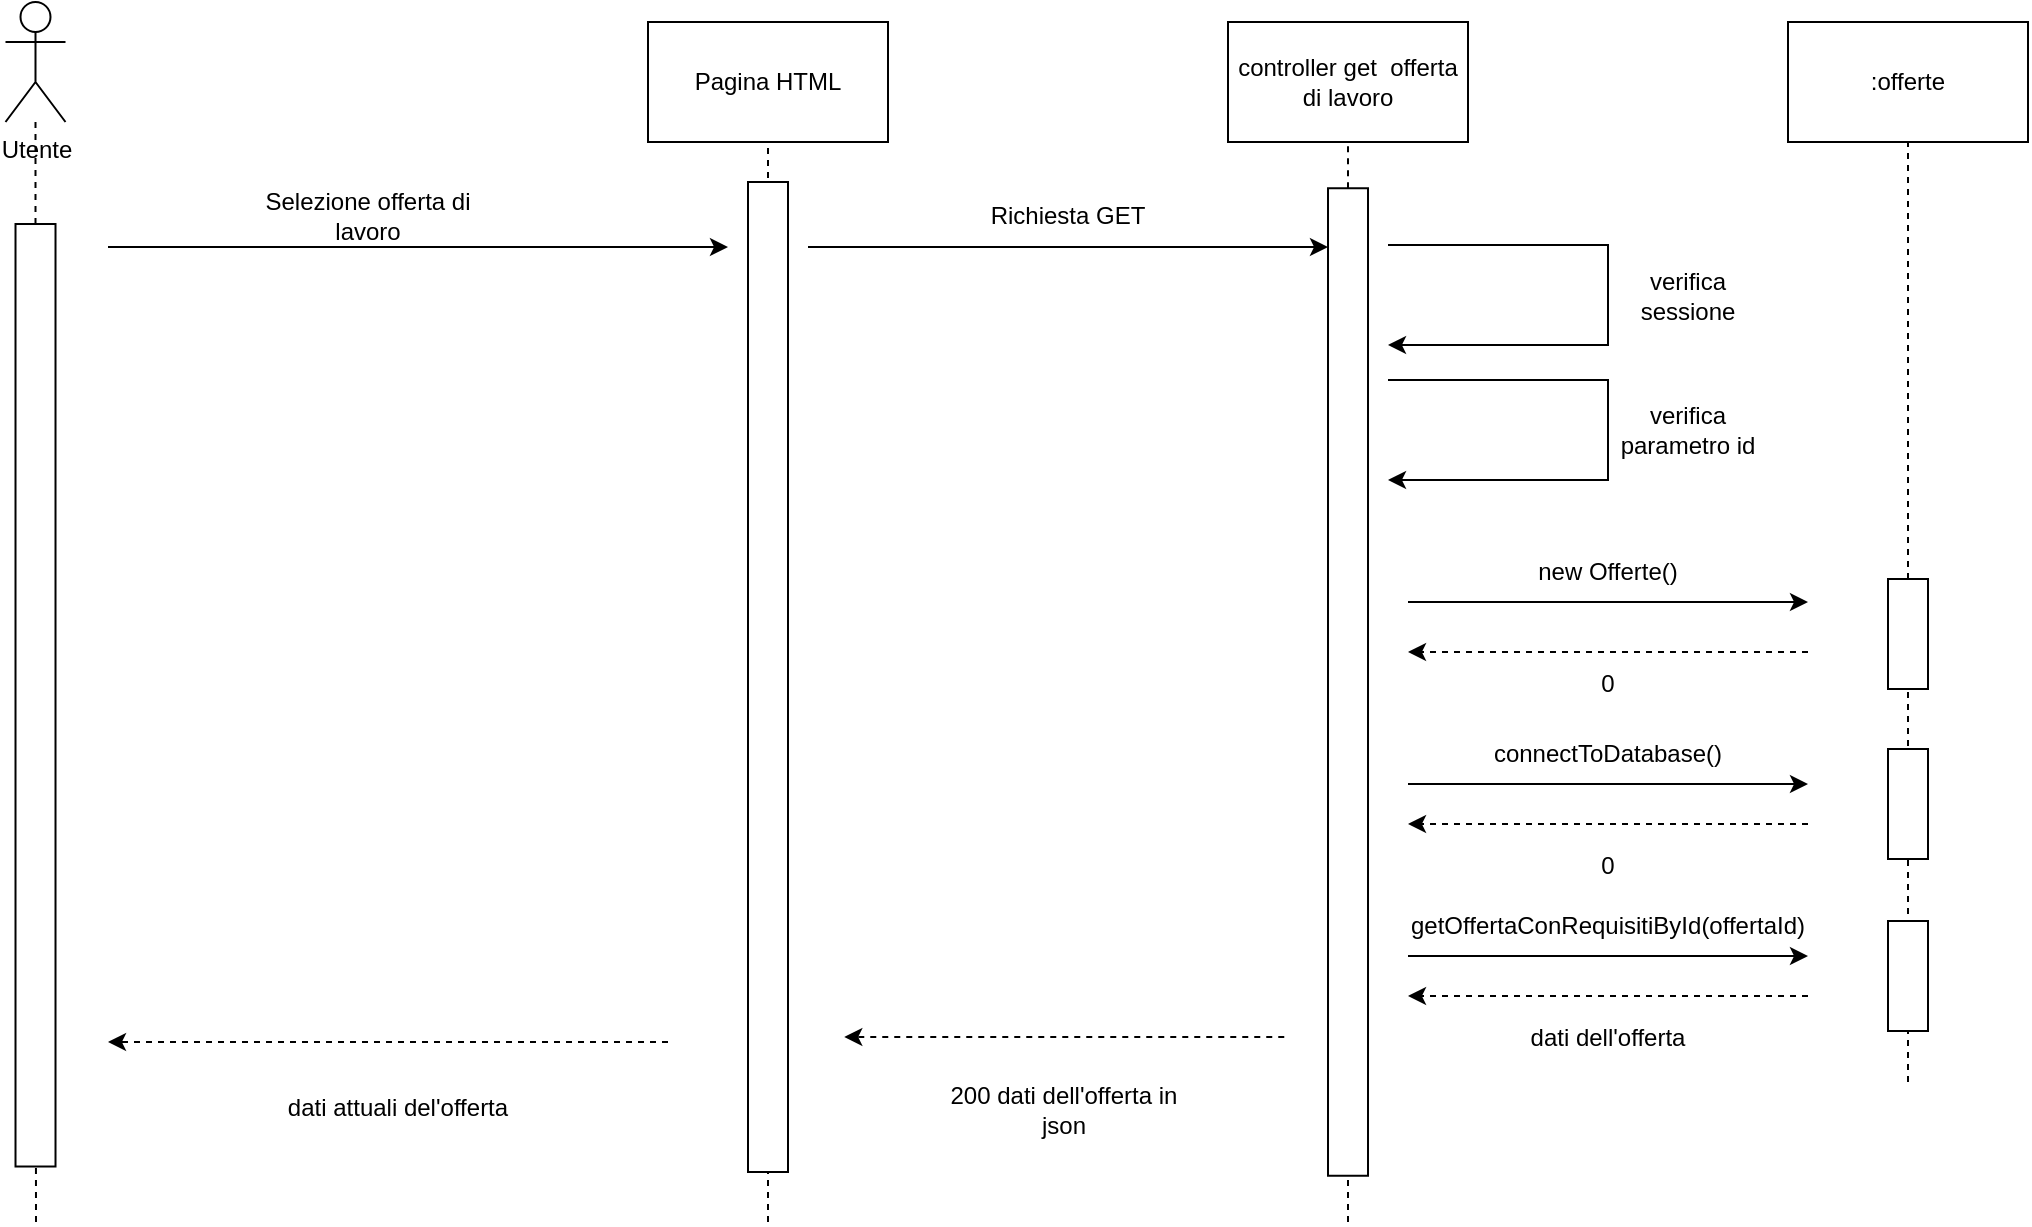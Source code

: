 <mxfile version="27.1.4">
  <diagram id="gwUhwwIQdEspnQJv_WbK" name="Pagina-1">
    <mxGraphModel dx="1699" dy="1652" grid="1" gridSize="10" guides="1" tooltips="1" connect="1" arrows="1" fold="1" page="1" pageScale="1" pageWidth="827" pageHeight="1169" math="0" shadow="0">
      <root>
        <mxCell id="0" />
        <mxCell id="1" parent="0" />
        <mxCell id="FgpJdpsvdST_ZWDqFQEa-1" value="Utente" style="shape=umlActor;verticalLabelPosition=bottom;verticalAlign=top;html=1;outlineConnect=0;" parent="1" vertex="1">
          <mxGeometry x="-351.25" y="-150" width="30" height="60" as="geometry" />
        </mxCell>
        <mxCell id="FgpJdpsvdST_ZWDqFQEa-4" value="" style="endArrow=none;dashed=1;html=1;rounded=0;" parent="1" source="WTWF-vKirUXl5wXtsg50-43" target="FgpJdpsvdST_ZWDqFQEa-1" edge="1">
          <mxGeometry width="50" height="50" relative="1" as="geometry">
            <mxPoint x="-336.25" y="611" as="sourcePoint" />
            <mxPoint x="-321.25" y="191" as="targetPoint" />
            <Array as="points" />
          </mxGeometry>
        </mxCell>
        <mxCell id="FgpJdpsvdST_ZWDqFQEa-5" value="controller&amp;nbsp;&lt;span style=&quot;background-color: transparent; color: light-dark(rgb(0, 0, 0), rgb(255, 255, 255));&quot;&gt;get&amp;nbsp; offerta di lavoro&lt;/span&gt;" style="rounded=0;whiteSpace=wrap;html=1;" parent="1" vertex="1">
          <mxGeometry x="260" y="-140" width="120" height="60" as="geometry" />
        </mxCell>
        <mxCell id="FgpJdpsvdST_ZWDqFQEa-6" value="" style="endArrow=none;dashed=1;html=1;rounded=0;" parent="1" source="WTWF-vKirUXl5wXtsg50-3" target="FgpJdpsvdST_ZWDqFQEa-5" edge="1">
          <mxGeometry width="50" height="50" relative="1" as="geometry">
            <mxPoint x="320" y="630" as="sourcePoint" />
            <mxPoint x="319.5" y="80" as="targetPoint" />
          </mxGeometry>
        </mxCell>
        <mxCell id="FgpJdpsvdST_ZWDqFQEa-7" value=":offerte" style="rounded=0;whiteSpace=wrap;html=1;" parent="1" vertex="1">
          <mxGeometry x="540" y="-140" width="120" height="60" as="geometry" />
        </mxCell>
        <mxCell id="FgpJdpsvdST_ZWDqFQEa-10" value="" style="endArrow=none;dashed=1;html=1;rounded=0;entryX=0.5;entryY=1;entryDx=0;entryDy=0;" parent="1" source="WTWF-vKirUXl5wXtsg50-8" target="FgpJdpsvdST_ZWDqFQEa-7" edge="1">
          <mxGeometry width="50" height="50" relative="1" as="geometry">
            <mxPoint x="599.5" y="320" as="sourcePoint" />
            <mxPoint x="599.5" y="70" as="targetPoint" />
          </mxGeometry>
        </mxCell>
        <mxCell id="WTWF-vKirUXl5wXtsg50-1" value="" style="endArrow=classic;html=1;rounded=0;" parent="1" edge="1">
          <mxGeometry width="50" height="50" relative="1" as="geometry">
            <mxPoint x="50" y="-27.5" as="sourcePoint" />
            <mxPoint x="310" y="-27.5" as="targetPoint" />
          </mxGeometry>
        </mxCell>
        <mxCell id="WTWF-vKirUXl5wXtsg50-2" value="Richiesta GET" style="text;html=1;align=center;verticalAlign=middle;whiteSpace=wrap;rounded=0;" parent="1" vertex="1">
          <mxGeometry x="110" y="-58.5" width="140" height="30" as="geometry" />
        </mxCell>
        <mxCell id="WTWF-vKirUXl5wXtsg50-4" value="" style="endArrow=classic;html=1;rounded=0;" parent="1" edge="1">
          <mxGeometry width="50" height="50" relative="1" as="geometry">
            <mxPoint x="350" y="150" as="sourcePoint" />
            <mxPoint x="550" y="150" as="targetPoint" />
          </mxGeometry>
        </mxCell>
        <mxCell id="WTWF-vKirUXl5wXtsg50-5" value="new Offerte()" style="text;html=1;align=center;verticalAlign=middle;whiteSpace=wrap;rounded=0;" parent="1" vertex="1">
          <mxGeometry x="380" y="120" width="140" height="30" as="geometry" />
        </mxCell>
        <mxCell id="WTWF-vKirUXl5wXtsg50-7" value="0" style="text;html=1;align=center;verticalAlign=middle;whiteSpace=wrap;rounded=0;" parent="1" vertex="1">
          <mxGeometry x="380" y="176" width="140" height="30" as="geometry" />
        </mxCell>
        <mxCell id="WTWF-vKirUXl5wXtsg50-9" value="" style="endArrow=none;dashed=1;html=1;rounded=0;" parent="1" target="WTWF-vKirUXl5wXtsg50-8" edge="1">
          <mxGeometry width="50" height="50" relative="1" as="geometry">
            <mxPoint x="600" y="390" as="sourcePoint" />
            <mxPoint x="599.5" y="70" as="targetPoint" />
          </mxGeometry>
        </mxCell>
        <mxCell id="WTWF-vKirUXl5wXtsg50-8" value="" style="rounded=0;whiteSpace=wrap;html=1;rotation=90;" parent="1" vertex="1">
          <mxGeometry x="572.5" y="156" width="55" height="20" as="geometry" />
        </mxCell>
        <mxCell id="WTWF-vKirUXl5wXtsg50-12" value="" style="endArrow=classic;html=1;rounded=0;" parent="1" edge="1">
          <mxGeometry width="50" height="50" relative="1" as="geometry">
            <mxPoint x="350" y="241" as="sourcePoint" />
            <mxPoint x="550" y="241" as="targetPoint" />
          </mxGeometry>
        </mxCell>
        <mxCell id="WTWF-vKirUXl5wXtsg50-13" value="connectToDatabase()" style="text;html=1;align=center;verticalAlign=middle;whiteSpace=wrap;rounded=0;" parent="1" vertex="1">
          <mxGeometry x="380" y="211" width="140" height="30" as="geometry" />
        </mxCell>
        <mxCell id="WTWF-vKirUXl5wXtsg50-15" value="0" style="text;html=1;align=center;verticalAlign=middle;whiteSpace=wrap;rounded=0;" parent="1" vertex="1">
          <mxGeometry x="380" y="267" width="140" height="30" as="geometry" />
        </mxCell>
        <mxCell id="WTWF-vKirUXl5wXtsg50-16" value="" style="rounded=0;whiteSpace=wrap;html=1;rotation=90;" parent="1" vertex="1">
          <mxGeometry x="572.5" y="241" width="55" height="20" as="geometry" />
        </mxCell>
        <mxCell id="WTWF-vKirUXl5wXtsg50-17" value="" style="endArrow=classic;html=1;rounded=0;" parent="1" edge="1">
          <mxGeometry width="50" height="50" relative="1" as="geometry">
            <mxPoint x="350" y="327" as="sourcePoint" />
            <mxPoint x="550" y="327" as="targetPoint" />
          </mxGeometry>
        </mxCell>
        <mxCell id="WTWF-vKirUXl5wXtsg50-18" value="getOffertaConRequisitiById(offertaId)" style="text;html=1;align=center;verticalAlign=middle;whiteSpace=wrap;rounded=0;" parent="1" vertex="1">
          <mxGeometry x="380" y="297" width="140" height="30" as="geometry" />
        </mxCell>
        <mxCell id="WTWF-vKirUXl5wXtsg50-20" value="dati dell&#39;offerta" style="text;html=1;align=center;verticalAlign=middle;whiteSpace=wrap;rounded=0;" parent="1" vertex="1">
          <mxGeometry x="380" y="353" width="140" height="30" as="geometry" />
        </mxCell>
        <mxCell id="WTWF-vKirUXl5wXtsg50-21" value="" style="rounded=0;whiteSpace=wrap;html=1;rotation=90;" parent="1" vertex="1">
          <mxGeometry x="572.5" y="327" width="55" height="20" as="geometry" />
        </mxCell>
        <mxCell id="WTWF-vKirUXl5wXtsg50-36" value="Pagina HTML" style="rounded=0;whiteSpace=wrap;html=1;" parent="1" vertex="1">
          <mxGeometry x="-30" y="-140" width="120" height="60" as="geometry" />
        </mxCell>
        <mxCell id="WTWF-vKirUXl5wXtsg50-37" value="" style="endArrow=none;dashed=1;html=1;rounded=0;entryX=0.5;entryY=1;entryDx=0;entryDy=0;" parent="1" target="WTWF-vKirUXl5wXtsg50-36" edge="1">
          <mxGeometry width="50" height="50" relative="1" as="geometry">
            <mxPoint x="30" y="460" as="sourcePoint" />
            <mxPoint x="29.5" y="80" as="targetPoint" />
          </mxGeometry>
        </mxCell>
        <mxCell id="WTWF-vKirUXl5wXtsg50-42" value="200 dati dell&#39;offerta in json" style="text;html=1;align=center;verticalAlign=middle;whiteSpace=wrap;rounded=0;" parent="1" vertex="1">
          <mxGeometry x="113.13" y="389" width="130" height="30" as="geometry" />
        </mxCell>
        <mxCell id="WTWF-vKirUXl5wXtsg50-44" value="" style="endArrow=none;dashed=1;html=1;rounded=0;" parent="1" target="WTWF-vKirUXl5wXtsg50-43" edge="1">
          <mxGeometry width="50" height="50" relative="1" as="geometry">
            <mxPoint x="-336" y="460" as="sourcePoint" />
            <mxPoint x="-336.25" y="81" as="targetPoint" />
            <Array as="points">
              <mxPoint x="-336.25" y="151" />
            </Array>
          </mxGeometry>
        </mxCell>
        <mxCell id="WTWF-vKirUXl5wXtsg50-43" value="" style="rounded=0;whiteSpace=wrap;html=1;rotation=90;" parent="1" vertex="1">
          <mxGeometry x="-571.87" y="186.63" width="471.25" height="20" as="geometry" />
        </mxCell>
        <mxCell id="WTWF-vKirUXl5wXtsg50-48" value="" style="endArrow=classic;html=1;rounded=0;" parent="1" edge="1">
          <mxGeometry width="50" height="50" relative="1" as="geometry">
            <mxPoint x="-300" y="-27.5" as="sourcePoint" />
            <mxPoint x="10" y="-27.5" as="targetPoint" />
          </mxGeometry>
        </mxCell>
        <mxCell id="WTWF-vKirUXl5wXtsg50-49" value="Selezione offerta di lavoro" style="text;html=1;align=center;verticalAlign=middle;whiteSpace=wrap;rounded=0;" parent="1" vertex="1">
          <mxGeometry x="-240" y="-58.5" width="140" height="30" as="geometry" />
        </mxCell>
        <mxCell id="WTWF-vKirUXl5wXtsg50-51" value="dati attuali del&#39;offerta" style="text;html=1;align=center;verticalAlign=middle;whiteSpace=wrap;rounded=0;" parent="1" vertex="1">
          <mxGeometry x="-220" y="388" width="130" height="30" as="geometry" />
        </mxCell>
        <mxCell id="WTWF-vKirUXl5wXtsg50-57" value="" style="rounded=0;whiteSpace=wrap;html=1;rotation=90;" parent="1" vertex="1">
          <mxGeometry x="-217.5" y="177.5" width="495" height="20" as="geometry" />
        </mxCell>
        <mxCell id="WTWF-vKirUXl5wXtsg50-58" value="" style="endArrow=classic;html=1;rounded=0;" parent="1" edge="1">
          <mxGeometry width="50" height="50" relative="1" as="geometry">
            <mxPoint x="340" y="-28.5" as="sourcePoint" />
            <mxPoint x="340" y="21.5" as="targetPoint" />
            <Array as="points">
              <mxPoint x="450" y="-28.5" />
              <mxPoint x="450" y="-8.5" />
              <mxPoint x="450" y="21.5" />
            </Array>
          </mxGeometry>
        </mxCell>
        <mxCell id="WTWF-vKirUXl5wXtsg50-59" value="verifica sessione" style="text;html=1;align=center;verticalAlign=middle;whiteSpace=wrap;rounded=0;" parent="1" vertex="1">
          <mxGeometry x="450" y="-18.5" width="80" height="30" as="geometry" />
        </mxCell>
        <mxCell id="WTWF-vKirUXl5wXtsg50-60" value="" style="endArrow=none;dashed=1;html=1;rounded=0;" parent="1" target="WTWF-vKirUXl5wXtsg50-3" edge="1">
          <mxGeometry width="50" height="50" relative="1" as="geometry">
            <mxPoint x="320" y="460" as="sourcePoint" />
            <mxPoint x="320" y="-80" as="targetPoint" />
          </mxGeometry>
        </mxCell>
        <mxCell id="WTWF-vKirUXl5wXtsg50-3" value="" style="rounded=0;whiteSpace=wrap;html=1;rotation=90;" parent="1" vertex="1">
          <mxGeometry x="73.13" y="180" width="493.75" height="20" as="geometry" />
        </mxCell>
        <mxCell id="WTWF-vKirUXl5wXtsg50-62" value="" style="endArrow=classic;html=1;rounded=0;" parent="1" edge="1">
          <mxGeometry width="50" height="50" relative="1" as="geometry">
            <mxPoint x="340" y="39" as="sourcePoint" />
            <mxPoint x="340" y="89" as="targetPoint" />
            <Array as="points">
              <mxPoint x="450" y="39" />
              <mxPoint x="450" y="59" />
              <mxPoint x="450" y="89" />
            </Array>
          </mxGeometry>
        </mxCell>
        <mxCell id="WTWF-vKirUXl5wXtsg50-63" value="verifica parametro id" style="text;html=1;align=center;verticalAlign=middle;whiteSpace=wrap;rounded=0;" parent="1" vertex="1">
          <mxGeometry x="450" y="49" width="80" height="30" as="geometry" />
        </mxCell>
        <mxCell id="AGkbINJeHUOnCK-j8tlJ-1" value="" style="html=1;labelBackgroundColor=#ffffff;startArrow=none;startFill=0;startSize=6;endArrow=classic;endFill=1;endSize=6;jettySize=auto;orthogonalLoop=1;strokeWidth=1;dashed=1;fontSize=14;rounded=0;" edge="1" parent="1">
          <mxGeometry width="60" height="60" relative="1" as="geometry">
            <mxPoint x="-20" y="370" as="sourcePoint" />
            <mxPoint x="-300" y="370" as="targetPoint" />
          </mxGeometry>
        </mxCell>
        <mxCell id="AGkbINJeHUOnCK-j8tlJ-2" value="" style="html=1;labelBackgroundColor=#ffffff;startArrow=none;startFill=0;startSize=6;endArrow=classic;endFill=1;endSize=6;jettySize=auto;orthogonalLoop=1;strokeWidth=1;dashed=1;fontSize=14;rounded=0;" edge="1" parent="1">
          <mxGeometry width="60" height="60" relative="1" as="geometry">
            <mxPoint x="288.13" y="367.5" as="sourcePoint" />
            <mxPoint x="68.13" y="367.5" as="targetPoint" />
          </mxGeometry>
        </mxCell>
        <mxCell id="AGkbINJeHUOnCK-j8tlJ-3" value="" style="html=1;labelBackgroundColor=#ffffff;startArrow=none;startFill=0;startSize=6;endArrow=classic;endFill=1;endSize=6;jettySize=auto;orthogonalLoop=1;strokeWidth=1;dashed=1;fontSize=14;rounded=0;" edge="1" parent="1">
          <mxGeometry width="60" height="60" relative="1" as="geometry">
            <mxPoint x="550" y="347" as="sourcePoint" />
            <mxPoint x="350" y="347" as="targetPoint" />
            <Array as="points" />
          </mxGeometry>
        </mxCell>
        <mxCell id="AGkbINJeHUOnCK-j8tlJ-4" value="" style="html=1;labelBackgroundColor=#ffffff;startArrow=none;startFill=0;startSize=6;endArrow=classic;endFill=1;endSize=6;jettySize=auto;orthogonalLoop=1;strokeWidth=1;dashed=1;fontSize=14;rounded=0;" edge="1" parent="1">
          <mxGeometry width="60" height="60" relative="1" as="geometry">
            <mxPoint x="550" y="261" as="sourcePoint" />
            <mxPoint x="350" y="261" as="targetPoint" />
            <Array as="points" />
          </mxGeometry>
        </mxCell>
        <mxCell id="AGkbINJeHUOnCK-j8tlJ-5" value="" style="html=1;labelBackgroundColor=#ffffff;startArrow=none;startFill=0;startSize=6;endArrow=classic;endFill=1;endSize=6;jettySize=auto;orthogonalLoop=1;strokeWidth=1;dashed=1;fontSize=14;rounded=0;" edge="1" parent="1">
          <mxGeometry width="60" height="60" relative="1" as="geometry">
            <mxPoint x="550" y="175" as="sourcePoint" />
            <mxPoint x="350" y="175" as="targetPoint" />
            <Array as="points" />
          </mxGeometry>
        </mxCell>
      </root>
    </mxGraphModel>
  </diagram>
</mxfile>
